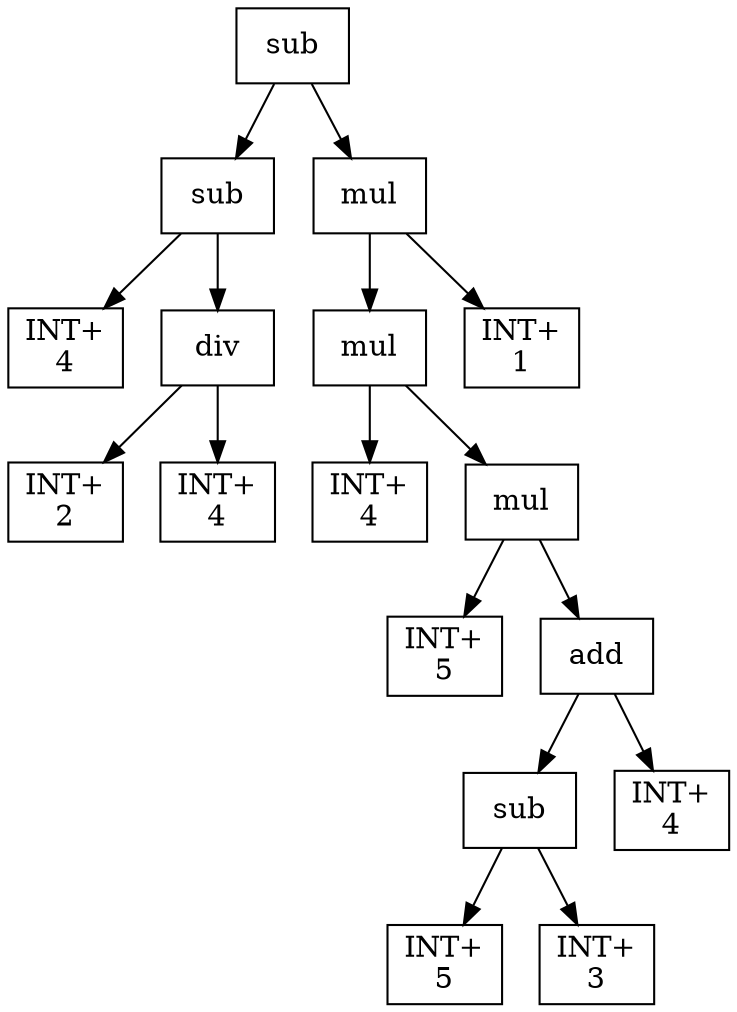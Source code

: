 digraph expr {
  node [shape=box];
  n1 [label="sub"];
  n2 [label="sub"];
  n3 [label="INT+\n4"];
  n4 [label="div"];
  n5 [label="INT+\n2"];
  n6 [label="INT+\n4"];
  n4 -> n5;
  n4 -> n6;
  n2 -> n3;
  n2 -> n4;
  n7 [label="mul"];
  n8 [label="mul"];
  n9 [label="INT+\n4"];
  n10 [label="mul"];
  n11 [label="INT+\n5"];
  n12 [label="add"];
  n13 [label="sub"];
  n14 [label="INT+\n5"];
  n15 [label="INT+\n3"];
  n13 -> n14;
  n13 -> n15;
  n16 [label="INT+\n4"];
  n12 -> n13;
  n12 -> n16;
  n10 -> n11;
  n10 -> n12;
  n8 -> n9;
  n8 -> n10;
  n17 [label="INT+\n1"];
  n7 -> n8;
  n7 -> n17;
  n1 -> n2;
  n1 -> n7;
}
